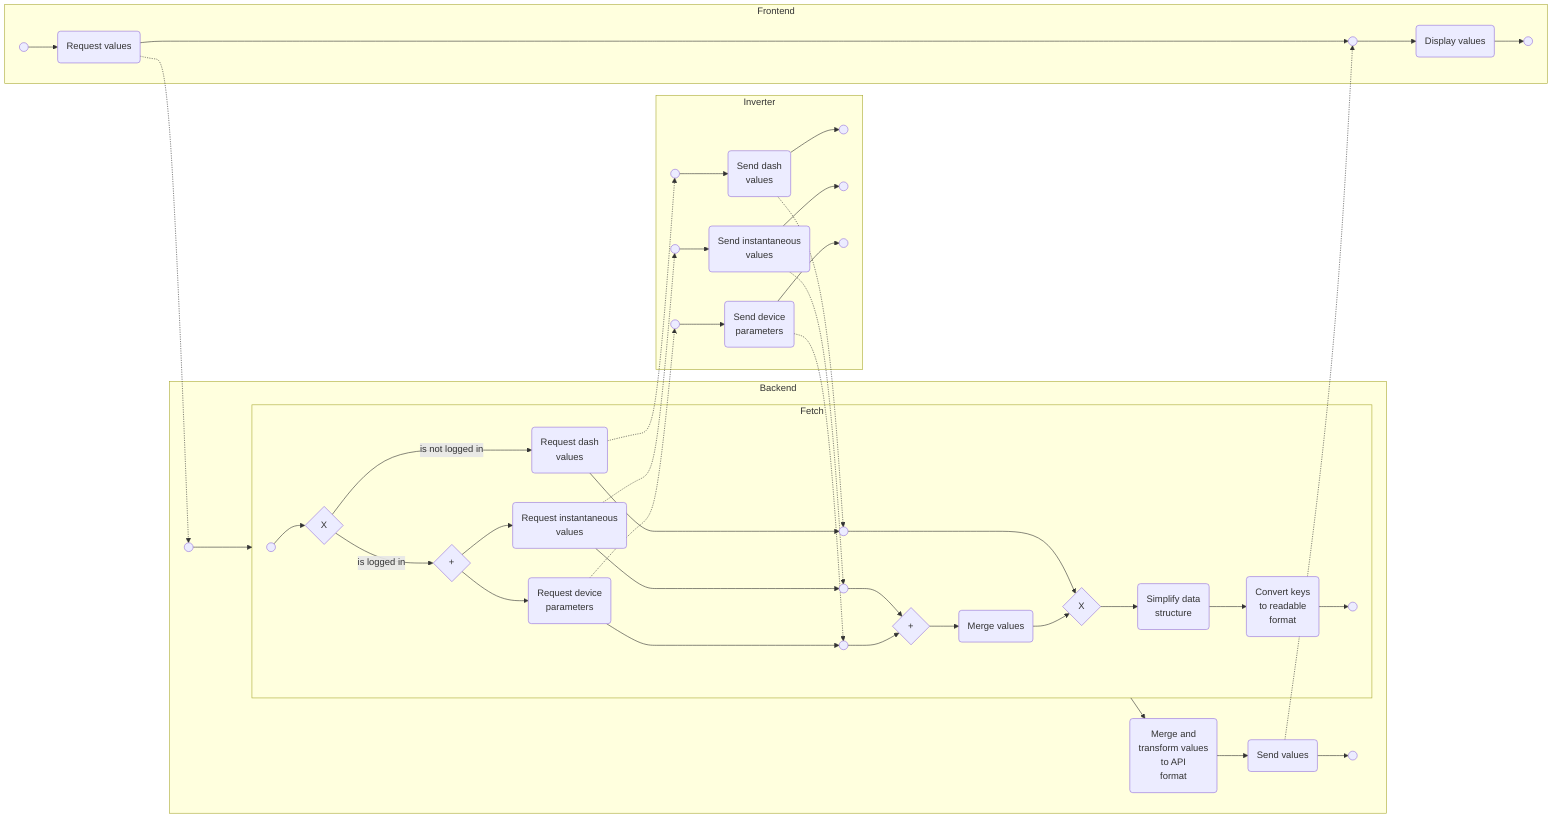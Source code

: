 flowchart LR
    subgraph Inverter
        inverterReceiveDashRequest(( )) -->
        inverterSendDash(Send dash\nvalues) -->
        inverterDashEnd(( ))

        inverterReceiveOnlRequest(( )) -->
        inverterSendOnl(Send instantaneous\nvalues) -->
        inverterOnlEnd(( ))

        inverterReceiveParamRequest(( )) -->
        inverterSendParam(Send device\nparameters) -->
        inverterParamEnd(( ))
    end
    subgraph Backend
        subgraph Fetch
            backendFetchStart(( )) -->
            backendGateway{X}

            backendRequestDash(Request dash\nvalues) -->
            backendReceiveDash(( ))

            backendParallelGateway{+}

            backendRequestOnl(Request instantaneous\nvalues) -->
            backendReceiveOnl(( ))

            backendRequestParam(Request device\nparameters) -->
            backendReceiveParam(( ))

            backendParallelClosingGateway{+}

            backendParallelGateway --> backendRequestOnl
            backendParallelGateway --> backendRequestParam
            backendReceiveOnl --> backendParallelClosingGateway
            backendReceiveParam --> backendParallelClosingGateway

            backendParallelClosingGateway -->
            backendMerge(Merge values)

            backendClosingGateway{X}

            backendGateway -->|is not logged in| backendRequestDash
            backendGateway -->|is logged in| backendParallelGateway
            backendReceiveDash --> backendClosingGateway
            backendMerge --> backendClosingGateway

            backendClosingGateway -->
            backendSimplifyValueStructure(Simplify data\nstructure) -->
            backendMapValueKeys(Convert keys\nto readable\nformat) -->
            backendFetchEnd(( ))
        end
        backendReceiveRequest(( )) --->
        Fetch ------------->
        backendMap(Merge and\ntransform values\nto API\nformat) -->
        backendSend(Send values) -->
        backendEnd(( ))
    end
    subgraph Frontend
        frontendStart(( )) -->
        frontendRequest(Request values) -->
        frontendReceive(( )) -->
        frontendDisplay(Display values) -->
        frontendEnd(( ))
    end
    frontendRequest -.-> backendReceiveRequest
    backendRequestDash -.-> inverterReceiveDashRequest
    inverterSendDash -.-> backendReceiveDash
    backendRequestOnl -.-> inverterReceiveOnlRequest
    inverterSendOnl -.-> backendReceiveOnl
    backendRequestParam -.-> inverterReceiveParamRequest
    inverterSendParam -.-> backendReceiveParam
    backendSend -.-> frontendReceive